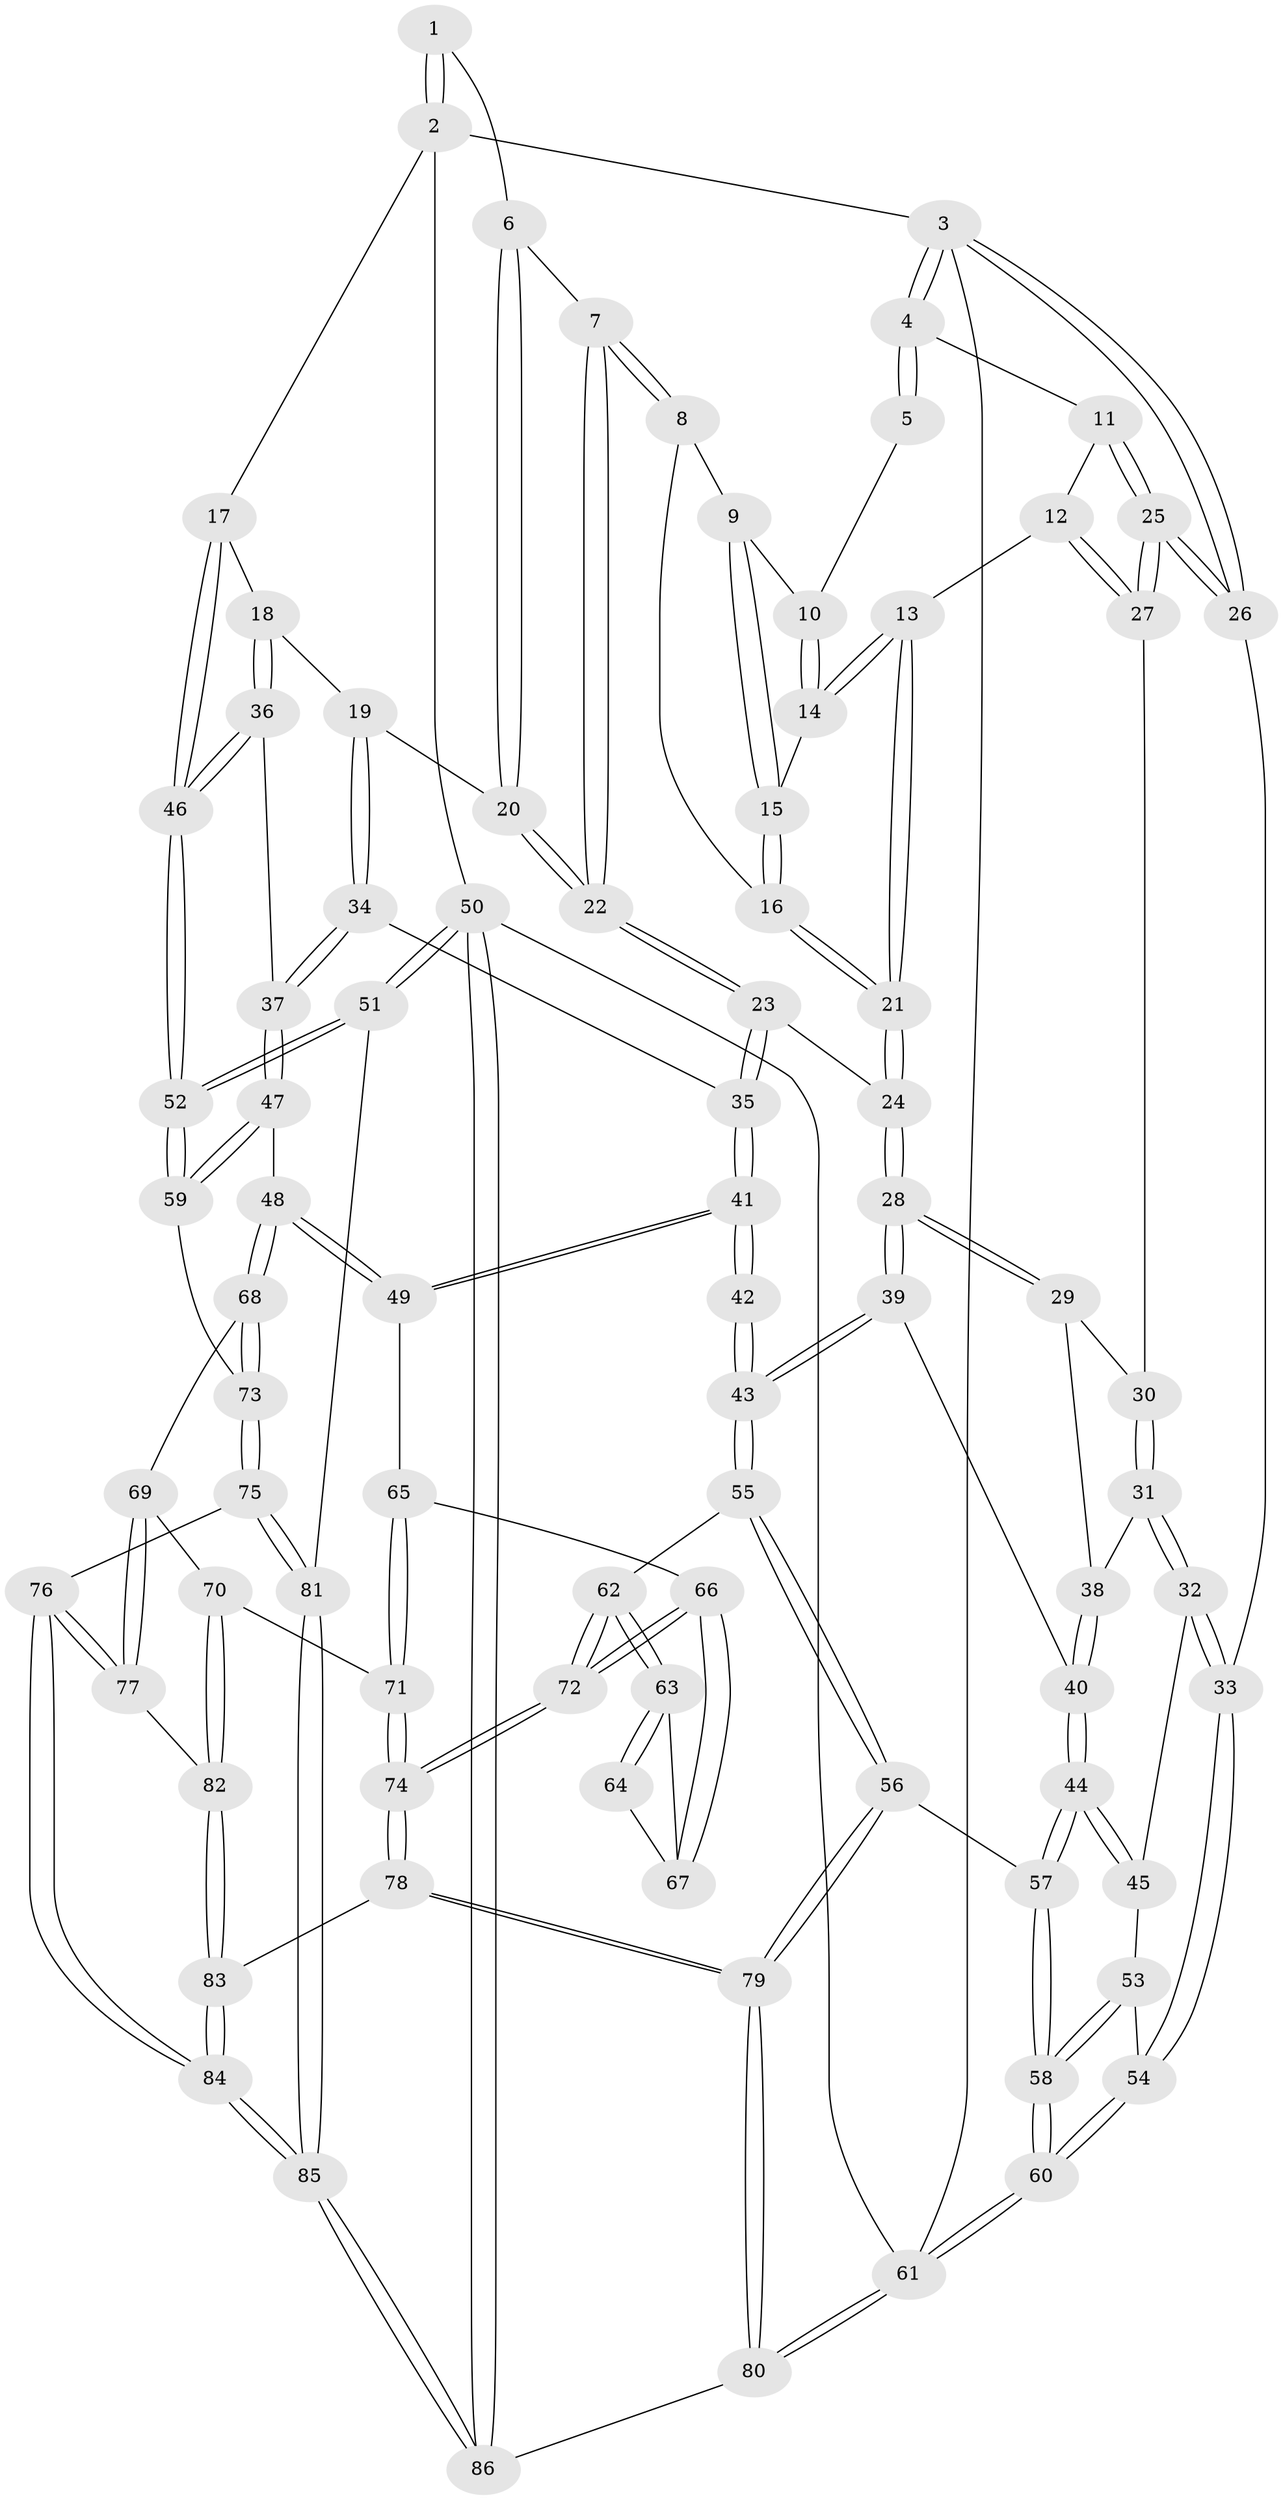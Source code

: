 // Generated by graph-tools (version 1.1) at 2025/01/03/09/25 05:01:54]
// undirected, 86 vertices, 212 edges
graph export_dot {
graph [start="1"]
  node [color=gray90,style=filled];
  1 [pos="+0.659603142323196+0"];
  2 [pos="+1+0"];
  3 [pos="+0+0"];
  4 [pos="+0+0"];
  5 [pos="+0.5022311507230075+0"];
  6 [pos="+0.6573220073811096+0.06900102286324133"];
  7 [pos="+0.5444924478845492+0.1679490235372596"];
  8 [pos="+0.4809596443690806+0.08370442675377565"];
  9 [pos="+0.46145170097080435+0"];
  10 [pos="+0.4581849749636696+0"];
  11 [pos="+0.17181480694063364+0.09932232355645067"];
  12 [pos="+0.21088030649159908+0.15525192841598356"];
  13 [pos="+0.2292318310882134+0.15706117621670168"];
  14 [pos="+0.31227491499506554+0.11387271303963374"];
  15 [pos="+0.4045513666315484+0.142537678889058"];
  16 [pos="+0.4313766673097251+0.1644185737998443"];
  17 [pos="+1+0.002987715141769951"];
  18 [pos="+0.919429281404389+0.235012699804368"];
  19 [pos="+0.8318463254850164+0.24848682439156267"];
  20 [pos="+0.7351599261388015+0.21874803384244035"];
  21 [pos="+0.4540540347925164+0.3199446677993807"];
  22 [pos="+0.5250861265258104+0.31158848512582316"];
  23 [pos="+0.5096831713857266+0.32987945187683587"];
  24 [pos="+0.45734007532036974+0.3239258792513855"];
  25 [pos="+0+0.39414342348111925"];
  26 [pos="+0+0.3948892998864463"];
  27 [pos="+0.17472348421072328+0.24100760015834014"];
  28 [pos="+0.35710774234705434+0.40240050240242564"];
  29 [pos="+0.2665234731654246+0.38745820846594"];
  30 [pos="+0.18262435001416727+0.2694060303649278"];
  31 [pos="+0.1239979182695537+0.4347503833938189"];
  32 [pos="+0.045202070128483915+0.4745314580443693"];
  33 [pos="+0+0.40253015108770934"];
  34 [pos="+0.7100945610890401+0.4416590486053127"];
  35 [pos="+0.5634448180086722+0.41757146145331325"];
  36 [pos="+0.8849100434869044+0.4689138138329959"];
  37 [pos="+0.7992647311518583+0.5559835313463191"];
  38 [pos="+0.20847472182533708+0.43577902993324263"];
  39 [pos="+0.3393961303960902+0.5345987053869813"];
  40 [pos="+0.2310006894639146+0.5201897753591654"];
  41 [pos="+0.5328722995862274+0.5853147018341885"];
  42 [pos="+0.5260855376954299+0.5866401815748123"];
  43 [pos="+0.3555892529620164+0.5721574168789519"];
  44 [pos="+0.15463573442724682+0.5779936679338853"];
  45 [pos="+0.06487349869172299+0.49894653548174633"];
  46 [pos="+1+0.5509193215035589"];
  47 [pos="+0.7983797162250298+0.6116071505875192"];
  48 [pos="+0.7488916048738489+0.659597598890122"];
  49 [pos="+0.6019513802401978+0.6587054569867886"];
  50 [pos="+1+1"];
  51 [pos="+1+0.9624637096978954"];
  52 [pos="+1+0.6876638453342523"];
  53 [pos="+0.050465309712779155+0.6318477680626151"];
  54 [pos="+0+0.5997986134908576"];
  55 [pos="+0.287496154495035+0.7083335146400819"];
  56 [pos="+0.28700780575914037+0.7086692784954157"];
  57 [pos="+0.1837079639317469+0.7016021597318775"];
  58 [pos="+0.12813038400075763+0.7409981095857247"];
  59 [pos="+0.9945659899758185+0.6760482914653027"];
  60 [pos="+0+1"];
  61 [pos="+0+1"];
  62 [pos="+0.32290891772257696+0.7143408002158661"];
  63 [pos="+0.3387046713762365+0.7157616578292857"];
  64 [pos="+0.47680172596581005+0.6478884581701786"];
  65 [pos="+0.60039670164791+0.6624225570927206"];
  66 [pos="+0.4689551936012498+0.768992242259906"];
  67 [pos="+0.4323076781618848+0.7366629564387739"];
  68 [pos="+0.7537865828327776+0.6960267694783939"];
  69 [pos="+0.7322921802488115+0.7592134673284329"];
  70 [pos="+0.6243541427302784+0.8490542263176322"];
  71 [pos="+0.5903412932779414+0.8355777240386293"];
  72 [pos="+0.4740133304335475+0.8561775901566795"];
  73 [pos="+0.8530142536215295+0.8274278783759983"];
  74 [pos="+0.47914367858329193+0.8912751722774154"];
  75 [pos="+0.859621269307821+0.8776824262306664"];
  76 [pos="+0.7492824108270156+0.9052430305863579"];
  77 [pos="+0.7409263368928963+0.8989138933064533"];
  78 [pos="+0.3982956371279621+1"];
  79 [pos="+0.36985472333898556+1"];
  80 [pos="+0.32264935744541595+1"];
  81 [pos="+0.888432496377078+0.8981258565256187"];
  82 [pos="+0.6630576175078816+0.8889664837962927"];
  83 [pos="+0.6383396335603795+0.9422987470343928"];
  84 [pos="+0.7347989326781199+1"];
  85 [pos="+0.7465387137979024+1"];
  86 [pos="+0.7435356875981698+1"];
  1 -- 2;
  1 -- 2;
  1 -- 6;
  2 -- 3;
  2 -- 17;
  2 -- 50;
  3 -- 4;
  3 -- 4;
  3 -- 26;
  3 -- 26;
  3 -- 61;
  4 -- 5;
  4 -- 5;
  4 -- 11;
  5 -- 10;
  6 -- 7;
  6 -- 20;
  6 -- 20;
  7 -- 8;
  7 -- 8;
  7 -- 22;
  7 -- 22;
  8 -- 9;
  8 -- 16;
  9 -- 10;
  9 -- 15;
  9 -- 15;
  10 -- 14;
  10 -- 14;
  11 -- 12;
  11 -- 25;
  11 -- 25;
  12 -- 13;
  12 -- 27;
  12 -- 27;
  13 -- 14;
  13 -- 14;
  13 -- 21;
  13 -- 21;
  14 -- 15;
  15 -- 16;
  15 -- 16;
  16 -- 21;
  16 -- 21;
  17 -- 18;
  17 -- 46;
  17 -- 46;
  18 -- 19;
  18 -- 36;
  18 -- 36;
  19 -- 20;
  19 -- 34;
  19 -- 34;
  20 -- 22;
  20 -- 22;
  21 -- 24;
  21 -- 24;
  22 -- 23;
  22 -- 23;
  23 -- 24;
  23 -- 35;
  23 -- 35;
  24 -- 28;
  24 -- 28;
  25 -- 26;
  25 -- 26;
  25 -- 27;
  25 -- 27;
  26 -- 33;
  27 -- 30;
  28 -- 29;
  28 -- 29;
  28 -- 39;
  28 -- 39;
  29 -- 30;
  29 -- 38;
  30 -- 31;
  30 -- 31;
  31 -- 32;
  31 -- 32;
  31 -- 38;
  32 -- 33;
  32 -- 33;
  32 -- 45;
  33 -- 54;
  33 -- 54;
  34 -- 35;
  34 -- 37;
  34 -- 37;
  35 -- 41;
  35 -- 41;
  36 -- 37;
  36 -- 46;
  36 -- 46;
  37 -- 47;
  37 -- 47;
  38 -- 40;
  38 -- 40;
  39 -- 40;
  39 -- 43;
  39 -- 43;
  40 -- 44;
  40 -- 44;
  41 -- 42;
  41 -- 42;
  41 -- 49;
  41 -- 49;
  42 -- 43;
  42 -- 43;
  43 -- 55;
  43 -- 55;
  44 -- 45;
  44 -- 45;
  44 -- 57;
  44 -- 57;
  45 -- 53;
  46 -- 52;
  46 -- 52;
  47 -- 48;
  47 -- 59;
  47 -- 59;
  48 -- 49;
  48 -- 49;
  48 -- 68;
  48 -- 68;
  49 -- 65;
  50 -- 51;
  50 -- 51;
  50 -- 86;
  50 -- 86;
  50 -- 61;
  51 -- 52;
  51 -- 52;
  51 -- 81;
  52 -- 59;
  52 -- 59;
  53 -- 54;
  53 -- 58;
  53 -- 58;
  54 -- 60;
  54 -- 60;
  55 -- 56;
  55 -- 56;
  55 -- 62;
  56 -- 57;
  56 -- 79;
  56 -- 79;
  57 -- 58;
  57 -- 58;
  58 -- 60;
  58 -- 60;
  59 -- 73;
  60 -- 61;
  60 -- 61;
  61 -- 80;
  61 -- 80;
  62 -- 63;
  62 -- 63;
  62 -- 72;
  62 -- 72;
  63 -- 64;
  63 -- 64;
  63 -- 67;
  64 -- 67;
  65 -- 66;
  65 -- 71;
  65 -- 71;
  66 -- 67;
  66 -- 67;
  66 -- 72;
  66 -- 72;
  68 -- 69;
  68 -- 73;
  68 -- 73;
  69 -- 70;
  69 -- 77;
  69 -- 77;
  70 -- 71;
  70 -- 82;
  70 -- 82;
  71 -- 74;
  71 -- 74;
  72 -- 74;
  72 -- 74;
  73 -- 75;
  73 -- 75;
  74 -- 78;
  74 -- 78;
  75 -- 76;
  75 -- 81;
  75 -- 81;
  76 -- 77;
  76 -- 77;
  76 -- 84;
  76 -- 84;
  77 -- 82;
  78 -- 79;
  78 -- 79;
  78 -- 83;
  79 -- 80;
  79 -- 80;
  80 -- 86;
  81 -- 85;
  81 -- 85;
  82 -- 83;
  82 -- 83;
  83 -- 84;
  83 -- 84;
  84 -- 85;
  84 -- 85;
  85 -- 86;
  85 -- 86;
}
